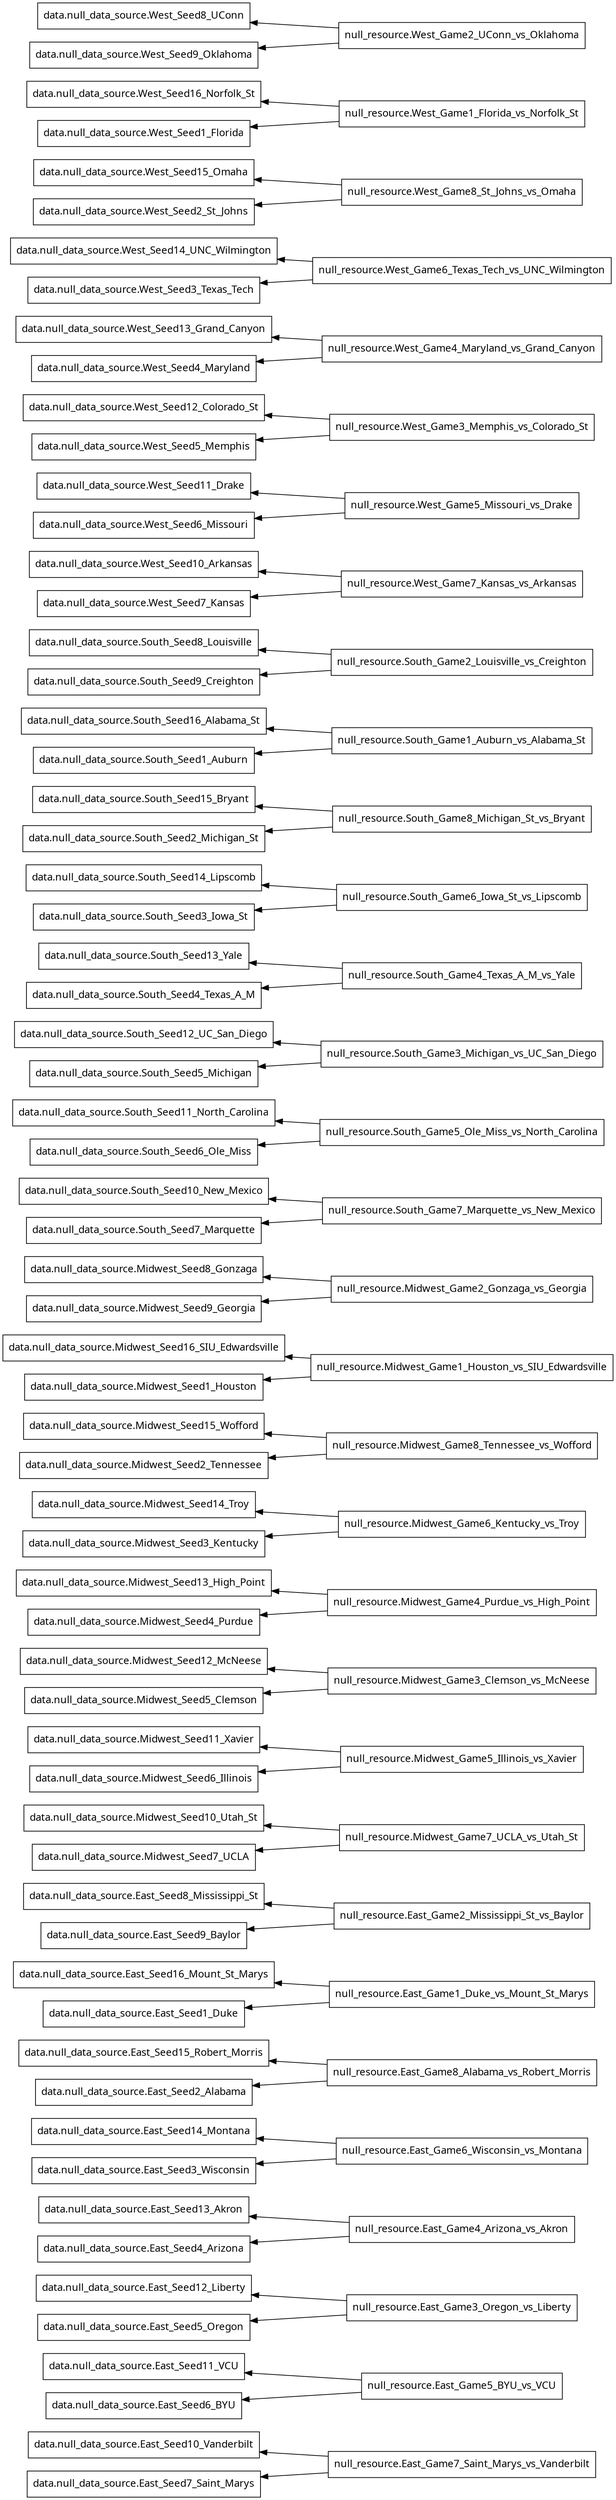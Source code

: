 digraph G {
  rankdir = "RL";
  node [shape = rect, fontname = "sans-serif"];
  "data.null_data_source.East_Seed10_Vanderbilt" [label="data.null_data_source.East_Seed10_Vanderbilt"];
  "data.null_data_source.East_Seed11_VCU" [label="data.null_data_source.East_Seed11_VCU"];
  "data.null_data_source.East_Seed12_Liberty" [label="data.null_data_source.East_Seed12_Liberty"];
  "data.null_data_source.East_Seed13_Akron" [label="data.null_data_source.East_Seed13_Akron"];
  "data.null_data_source.East_Seed14_Montana" [label="data.null_data_source.East_Seed14_Montana"];
  "data.null_data_source.East_Seed15_Robert_Morris" [label="data.null_data_source.East_Seed15_Robert_Morris"];
  "data.null_data_source.East_Seed16_Mount_St_Marys" [label="data.null_data_source.East_Seed16_Mount_St_Marys"];
  "data.null_data_source.East_Seed1_Duke" [label="data.null_data_source.East_Seed1_Duke"];
  "data.null_data_source.East_Seed2_Alabama" [label="data.null_data_source.East_Seed2_Alabama"];
  "data.null_data_source.East_Seed3_Wisconsin" [label="data.null_data_source.East_Seed3_Wisconsin"];
  "data.null_data_source.East_Seed4_Arizona" [label="data.null_data_source.East_Seed4_Arizona"];
  "data.null_data_source.East_Seed5_Oregon" [label="data.null_data_source.East_Seed5_Oregon"];
  "data.null_data_source.East_Seed6_BYU" [label="data.null_data_source.East_Seed6_BYU"];
  "data.null_data_source.East_Seed7_Saint_Marys" [label="data.null_data_source.East_Seed7_Saint_Marys"];
  "data.null_data_source.East_Seed8_Mississippi_St" [label="data.null_data_source.East_Seed8_Mississippi_St"];
  "data.null_data_source.East_Seed9_Baylor" [label="data.null_data_source.East_Seed9_Baylor"];
  "data.null_data_source.Midwest_Seed10_Utah_St" [label="data.null_data_source.Midwest_Seed10_Utah_St"];
  "data.null_data_source.Midwest_Seed11_Xavier" [label="data.null_data_source.Midwest_Seed11_Xavier"];
  "data.null_data_source.Midwest_Seed12_McNeese" [label="data.null_data_source.Midwest_Seed12_McNeese"];
  "data.null_data_source.Midwest_Seed13_High_Point" [label="data.null_data_source.Midwest_Seed13_High_Point"];
  "data.null_data_source.Midwest_Seed14_Troy" [label="data.null_data_source.Midwest_Seed14_Troy"];
  "data.null_data_source.Midwest_Seed15_Wofford" [label="data.null_data_source.Midwest_Seed15_Wofford"];
  "data.null_data_source.Midwest_Seed16_SIU_Edwardsville" [label="data.null_data_source.Midwest_Seed16_SIU_Edwardsville"];
  "data.null_data_source.Midwest_Seed1_Houston" [label="data.null_data_source.Midwest_Seed1_Houston"];
  "data.null_data_source.Midwest_Seed2_Tennessee" [label="data.null_data_source.Midwest_Seed2_Tennessee"];
  "data.null_data_source.Midwest_Seed3_Kentucky" [label="data.null_data_source.Midwest_Seed3_Kentucky"];
  "data.null_data_source.Midwest_Seed4_Purdue" [label="data.null_data_source.Midwest_Seed4_Purdue"];
  "data.null_data_source.Midwest_Seed5_Clemson" [label="data.null_data_source.Midwest_Seed5_Clemson"];
  "data.null_data_source.Midwest_Seed6_Illinois" [label="data.null_data_source.Midwest_Seed6_Illinois"];
  "data.null_data_source.Midwest_Seed7_UCLA" [label="data.null_data_source.Midwest_Seed7_UCLA"];
  "data.null_data_source.Midwest_Seed8_Gonzaga" [label="data.null_data_source.Midwest_Seed8_Gonzaga"];
  "data.null_data_source.Midwest_Seed9_Georgia" [label="data.null_data_source.Midwest_Seed9_Georgia"];
  "data.null_data_source.South_Seed10_New_Mexico" [label="data.null_data_source.South_Seed10_New_Mexico"];
  "data.null_data_source.South_Seed11_North_Carolina" [label="data.null_data_source.South_Seed11_North_Carolina"];
  "data.null_data_source.South_Seed12_UC_San_Diego" [label="data.null_data_source.South_Seed12_UC_San_Diego"];
  "data.null_data_source.South_Seed13_Yale" [label="data.null_data_source.South_Seed13_Yale"];
  "data.null_data_source.South_Seed14_Lipscomb" [label="data.null_data_source.South_Seed14_Lipscomb"];
  "data.null_data_source.South_Seed15_Bryant" [label="data.null_data_source.South_Seed15_Bryant"];
  "data.null_data_source.South_Seed16_Alabama_St" [label="data.null_data_source.South_Seed16_Alabama_St"];
  "data.null_data_source.South_Seed1_Auburn" [label="data.null_data_source.South_Seed1_Auburn"];
  "data.null_data_source.South_Seed2_Michigan_St" [label="data.null_data_source.South_Seed2_Michigan_St"];
  "data.null_data_source.South_Seed3_Iowa_St" [label="data.null_data_source.South_Seed3_Iowa_St"];
  "data.null_data_source.South_Seed4_Texas_A_M" [label="data.null_data_source.South_Seed4_Texas_A_M"];
  "data.null_data_source.South_Seed5_Michigan" [label="data.null_data_source.South_Seed5_Michigan"];
  "data.null_data_source.South_Seed6_Ole_Miss" [label="data.null_data_source.South_Seed6_Ole_Miss"];
  "data.null_data_source.South_Seed7_Marquette" [label="data.null_data_source.South_Seed7_Marquette"];
  "data.null_data_source.South_Seed8_Louisville" [label="data.null_data_source.South_Seed8_Louisville"];
  "data.null_data_source.South_Seed9_Creighton" [label="data.null_data_source.South_Seed9_Creighton"];
  "data.null_data_source.West_Seed10_Arkansas" [label="data.null_data_source.West_Seed10_Arkansas"];
  "data.null_data_source.West_Seed11_Drake" [label="data.null_data_source.West_Seed11_Drake"];
  "data.null_data_source.West_Seed12_Colorado_St" [label="data.null_data_source.West_Seed12_Colorado_St"];
  "data.null_data_source.West_Seed13_Grand_Canyon" [label="data.null_data_source.West_Seed13_Grand_Canyon"];
  "data.null_data_source.West_Seed14_UNC_Wilmington" [label="data.null_data_source.West_Seed14_UNC_Wilmington"];
  "data.null_data_source.West_Seed15_Omaha" [label="data.null_data_source.West_Seed15_Omaha"];
  "data.null_data_source.West_Seed16_Norfolk_St" [label="data.null_data_source.West_Seed16_Norfolk_St"];
  "data.null_data_source.West_Seed1_Florida" [label="data.null_data_source.West_Seed1_Florida"];
  "data.null_data_source.West_Seed2_St_Johns" [label="data.null_data_source.West_Seed2_St_Johns"];
  "data.null_data_source.West_Seed3_Texas_Tech" [label="data.null_data_source.West_Seed3_Texas_Tech"];
  "data.null_data_source.West_Seed4_Maryland" [label="data.null_data_source.West_Seed4_Maryland"];
  "data.null_data_source.West_Seed5_Memphis" [label="data.null_data_source.West_Seed5_Memphis"];
  "data.null_data_source.West_Seed6_Missouri" [label="data.null_data_source.West_Seed6_Missouri"];
  "data.null_data_source.West_Seed7_Kansas" [label="data.null_data_source.West_Seed7_Kansas"];
  "data.null_data_source.West_Seed8_UConn" [label="data.null_data_source.West_Seed8_UConn"];
  "data.null_data_source.West_Seed9_Oklahoma" [label="data.null_data_source.West_Seed9_Oklahoma"];
  "null_resource.East_Game1_Duke_vs_Mount_St_Marys" [label="null_resource.East_Game1_Duke_vs_Mount_St_Marys"];
  "null_resource.East_Game2_Mississippi_St_vs_Baylor" [label="null_resource.East_Game2_Mississippi_St_vs_Baylor"];
  "null_resource.East_Game3_Oregon_vs_Liberty" [label="null_resource.East_Game3_Oregon_vs_Liberty"];
  "null_resource.East_Game4_Arizona_vs_Akron" [label="null_resource.East_Game4_Arizona_vs_Akron"];
  "null_resource.East_Game5_BYU_vs_VCU" [label="null_resource.East_Game5_BYU_vs_VCU"];
  "null_resource.East_Game6_Wisconsin_vs_Montana" [label="null_resource.East_Game6_Wisconsin_vs_Montana"];
  "null_resource.East_Game7_Saint_Marys_vs_Vanderbilt" [label="null_resource.East_Game7_Saint_Marys_vs_Vanderbilt"];
  "null_resource.East_Game8_Alabama_vs_Robert_Morris" [label="null_resource.East_Game8_Alabama_vs_Robert_Morris"];
  "null_resource.Midwest_Game1_Houston_vs_SIU_Edwardsville" [label="null_resource.Midwest_Game1_Houston_vs_SIU_Edwardsville"];
  "null_resource.Midwest_Game2_Gonzaga_vs_Georgia" [label="null_resource.Midwest_Game2_Gonzaga_vs_Georgia"];
  "null_resource.Midwest_Game3_Clemson_vs_McNeese" [label="null_resource.Midwest_Game3_Clemson_vs_McNeese"];
  "null_resource.Midwest_Game4_Purdue_vs_High_Point" [label="null_resource.Midwest_Game4_Purdue_vs_High_Point"];
  "null_resource.Midwest_Game5_Illinois_vs_Xavier" [label="null_resource.Midwest_Game5_Illinois_vs_Xavier"];
  "null_resource.Midwest_Game6_Kentucky_vs_Troy" [label="null_resource.Midwest_Game6_Kentucky_vs_Troy"];
  "null_resource.Midwest_Game7_UCLA_vs_Utah_St" [label="null_resource.Midwest_Game7_UCLA_vs_Utah_St"];
  "null_resource.Midwest_Game8_Tennessee_vs_Wofford" [label="null_resource.Midwest_Game8_Tennessee_vs_Wofford"];
  "null_resource.South_Game1_Auburn_vs_Alabama_St" [label="null_resource.South_Game1_Auburn_vs_Alabama_St"];
  "null_resource.South_Game2_Louisville_vs_Creighton" [label="null_resource.South_Game2_Louisville_vs_Creighton"];
  "null_resource.South_Game3_Michigan_vs_UC_San_Diego" [label="null_resource.South_Game3_Michigan_vs_UC_San_Diego"];
  "null_resource.South_Game4_Texas_A_M_vs_Yale" [label="null_resource.South_Game4_Texas_A_M_vs_Yale"];
  "null_resource.South_Game5_Ole_Miss_vs_North_Carolina" [label="null_resource.South_Game5_Ole_Miss_vs_North_Carolina"];
  "null_resource.South_Game6_Iowa_St_vs_Lipscomb" [label="null_resource.South_Game6_Iowa_St_vs_Lipscomb"];
  "null_resource.South_Game7_Marquette_vs_New_Mexico" [label="null_resource.South_Game7_Marquette_vs_New_Mexico"];
  "null_resource.South_Game8_Michigan_St_vs_Bryant" [label="null_resource.South_Game8_Michigan_St_vs_Bryant"];
  "null_resource.West_Game1_Florida_vs_Norfolk_St" [label="null_resource.West_Game1_Florida_vs_Norfolk_St"];
  "null_resource.West_Game2_UConn_vs_Oklahoma" [label="null_resource.West_Game2_UConn_vs_Oklahoma"];
  "null_resource.West_Game3_Memphis_vs_Colorado_St" [label="null_resource.West_Game3_Memphis_vs_Colorado_St"];
  "null_resource.West_Game4_Maryland_vs_Grand_Canyon" [label="null_resource.West_Game4_Maryland_vs_Grand_Canyon"];
  "null_resource.West_Game5_Missouri_vs_Drake" [label="null_resource.West_Game5_Missouri_vs_Drake"];
  "null_resource.West_Game6_Texas_Tech_vs_UNC_Wilmington" [label="null_resource.West_Game6_Texas_Tech_vs_UNC_Wilmington"];
  "null_resource.West_Game7_Kansas_vs_Arkansas" [label="null_resource.West_Game7_Kansas_vs_Arkansas"];
  "null_resource.West_Game8_St_Johns_vs_Omaha" [label="null_resource.West_Game8_St_Johns_vs_Omaha"];
  "null_resource.East_Game1_Duke_vs_Mount_St_Marys" -> "data.null_data_source.East_Seed16_Mount_St_Marys";
  "null_resource.East_Game1_Duke_vs_Mount_St_Marys" -> "data.null_data_source.East_Seed1_Duke";
  "null_resource.East_Game2_Mississippi_St_vs_Baylor" -> "data.null_data_source.East_Seed8_Mississippi_St";
  "null_resource.East_Game2_Mississippi_St_vs_Baylor" -> "data.null_data_source.East_Seed9_Baylor";
  "null_resource.East_Game3_Oregon_vs_Liberty" -> "data.null_data_source.East_Seed12_Liberty";
  "null_resource.East_Game3_Oregon_vs_Liberty" -> "data.null_data_source.East_Seed5_Oregon";
  "null_resource.East_Game4_Arizona_vs_Akron" -> "data.null_data_source.East_Seed13_Akron";
  "null_resource.East_Game4_Arizona_vs_Akron" -> "data.null_data_source.East_Seed4_Arizona";
  "null_resource.East_Game5_BYU_vs_VCU" -> "data.null_data_source.East_Seed11_VCU";
  "null_resource.East_Game5_BYU_vs_VCU" -> "data.null_data_source.East_Seed6_BYU";
  "null_resource.East_Game6_Wisconsin_vs_Montana" -> "data.null_data_source.East_Seed14_Montana";
  "null_resource.East_Game6_Wisconsin_vs_Montana" -> "data.null_data_source.East_Seed3_Wisconsin";
  "null_resource.East_Game7_Saint_Marys_vs_Vanderbilt" -> "data.null_data_source.East_Seed10_Vanderbilt";
  "null_resource.East_Game7_Saint_Marys_vs_Vanderbilt" -> "data.null_data_source.East_Seed7_Saint_Marys";
  "null_resource.East_Game8_Alabama_vs_Robert_Morris" -> "data.null_data_source.East_Seed15_Robert_Morris";
  "null_resource.East_Game8_Alabama_vs_Robert_Morris" -> "data.null_data_source.East_Seed2_Alabama";
  "null_resource.Midwest_Game1_Houston_vs_SIU_Edwardsville" -> "data.null_data_source.Midwest_Seed16_SIU_Edwardsville";
  "null_resource.Midwest_Game1_Houston_vs_SIU_Edwardsville" -> "data.null_data_source.Midwest_Seed1_Houston";
  "null_resource.Midwest_Game2_Gonzaga_vs_Georgia" -> "data.null_data_source.Midwest_Seed8_Gonzaga";
  "null_resource.Midwest_Game2_Gonzaga_vs_Georgia" -> "data.null_data_source.Midwest_Seed9_Georgia";
  "null_resource.Midwest_Game3_Clemson_vs_McNeese" -> "data.null_data_source.Midwest_Seed12_McNeese";
  "null_resource.Midwest_Game3_Clemson_vs_McNeese" -> "data.null_data_source.Midwest_Seed5_Clemson";
  "null_resource.Midwest_Game4_Purdue_vs_High_Point" -> "data.null_data_source.Midwest_Seed13_High_Point";
  "null_resource.Midwest_Game4_Purdue_vs_High_Point" -> "data.null_data_source.Midwest_Seed4_Purdue";
  "null_resource.Midwest_Game5_Illinois_vs_Xavier" -> "data.null_data_source.Midwest_Seed11_Xavier";
  "null_resource.Midwest_Game5_Illinois_vs_Xavier" -> "data.null_data_source.Midwest_Seed6_Illinois";
  "null_resource.Midwest_Game6_Kentucky_vs_Troy" -> "data.null_data_source.Midwest_Seed14_Troy";
  "null_resource.Midwest_Game6_Kentucky_vs_Troy" -> "data.null_data_source.Midwest_Seed3_Kentucky";
  "null_resource.Midwest_Game7_UCLA_vs_Utah_St" -> "data.null_data_source.Midwest_Seed10_Utah_St";
  "null_resource.Midwest_Game7_UCLA_vs_Utah_St" -> "data.null_data_source.Midwest_Seed7_UCLA";
  "null_resource.Midwest_Game8_Tennessee_vs_Wofford" -> "data.null_data_source.Midwest_Seed15_Wofford";
  "null_resource.Midwest_Game8_Tennessee_vs_Wofford" -> "data.null_data_source.Midwest_Seed2_Tennessee";
  "null_resource.South_Game1_Auburn_vs_Alabama_St" -> "data.null_data_source.South_Seed16_Alabama_St";
  "null_resource.South_Game1_Auburn_vs_Alabama_St" -> "data.null_data_source.South_Seed1_Auburn";
  "null_resource.South_Game2_Louisville_vs_Creighton" -> "data.null_data_source.South_Seed8_Louisville";
  "null_resource.South_Game2_Louisville_vs_Creighton" -> "data.null_data_source.South_Seed9_Creighton";
  "null_resource.South_Game3_Michigan_vs_UC_San_Diego" -> "data.null_data_source.South_Seed12_UC_San_Diego";
  "null_resource.South_Game3_Michigan_vs_UC_San_Diego" -> "data.null_data_source.South_Seed5_Michigan";
  "null_resource.South_Game4_Texas_A_M_vs_Yale" -> "data.null_data_source.South_Seed13_Yale";
  "null_resource.South_Game4_Texas_A_M_vs_Yale" -> "data.null_data_source.South_Seed4_Texas_A_M";
  "null_resource.South_Game5_Ole_Miss_vs_North_Carolina" -> "data.null_data_source.South_Seed11_North_Carolina";
  "null_resource.South_Game5_Ole_Miss_vs_North_Carolina" -> "data.null_data_source.South_Seed6_Ole_Miss";
  "null_resource.South_Game6_Iowa_St_vs_Lipscomb" -> "data.null_data_source.South_Seed14_Lipscomb";
  "null_resource.South_Game6_Iowa_St_vs_Lipscomb" -> "data.null_data_source.South_Seed3_Iowa_St";
  "null_resource.South_Game7_Marquette_vs_New_Mexico" -> "data.null_data_source.South_Seed10_New_Mexico";
  "null_resource.South_Game7_Marquette_vs_New_Mexico" -> "data.null_data_source.South_Seed7_Marquette";
  "null_resource.South_Game8_Michigan_St_vs_Bryant" -> "data.null_data_source.South_Seed15_Bryant";
  "null_resource.South_Game8_Michigan_St_vs_Bryant" -> "data.null_data_source.South_Seed2_Michigan_St";
  "null_resource.West_Game1_Florida_vs_Norfolk_St" -> "data.null_data_source.West_Seed16_Norfolk_St";
  "null_resource.West_Game1_Florida_vs_Norfolk_St" -> "data.null_data_source.West_Seed1_Florida";
  "null_resource.West_Game2_UConn_vs_Oklahoma" -> "data.null_data_source.West_Seed8_UConn";
  "null_resource.West_Game2_UConn_vs_Oklahoma" -> "data.null_data_source.West_Seed9_Oklahoma";
  "null_resource.West_Game3_Memphis_vs_Colorado_St" -> "data.null_data_source.West_Seed12_Colorado_St";
  "null_resource.West_Game3_Memphis_vs_Colorado_St" -> "data.null_data_source.West_Seed5_Memphis";
  "null_resource.West_Game4_Maryland_vs_Grand_Canyon" -> "data.null_data_source.West_Seed13_Grand_Canyon";
  "null_resource.West_Game4_Maryland_vs_Grand_Canyon" -> "data.null_data_source.West_Seed4_Maryland";
  "null_resource.West_Game5_Missouri_vs_Drake" -> "data.null_data_source.West_Seed11_Drake";
  "null_resource.West_Game5_Missouri_vs_Drake" -> "data.null_data_source.West_Seed6_Missouri";
  "null_resource.West_Game6_Texas_Tech_vs_UNC_Wilmington" -> "data.null_data_source.West_Seed14_UNC_Wilmington";
  "null_resource.West_Game6_Texas_Tech_vs_UNC_Wilmington" -> "data.null_data_source.West_Seed3_Texas_Tech";
  "null_resource.West_Game7_Kansas_vs_Arkansas" -> "data.null_data_source.West_Seed10_Arkansas";
  "null_resource.West_Game7_Kansas_vs_Arkansas" -> "data.null_data_source.West_Seed7_Kansas";
  "null_resource.West_Game8_St_Johns_vs_Omaha" -> "data.null_data_source.West_Seed15_Omaha";
  "null_resource.West_Game8_St_Johns_vs_Omaha" -> "data.null_data_source.West_Seed2_St_Johns";
}
